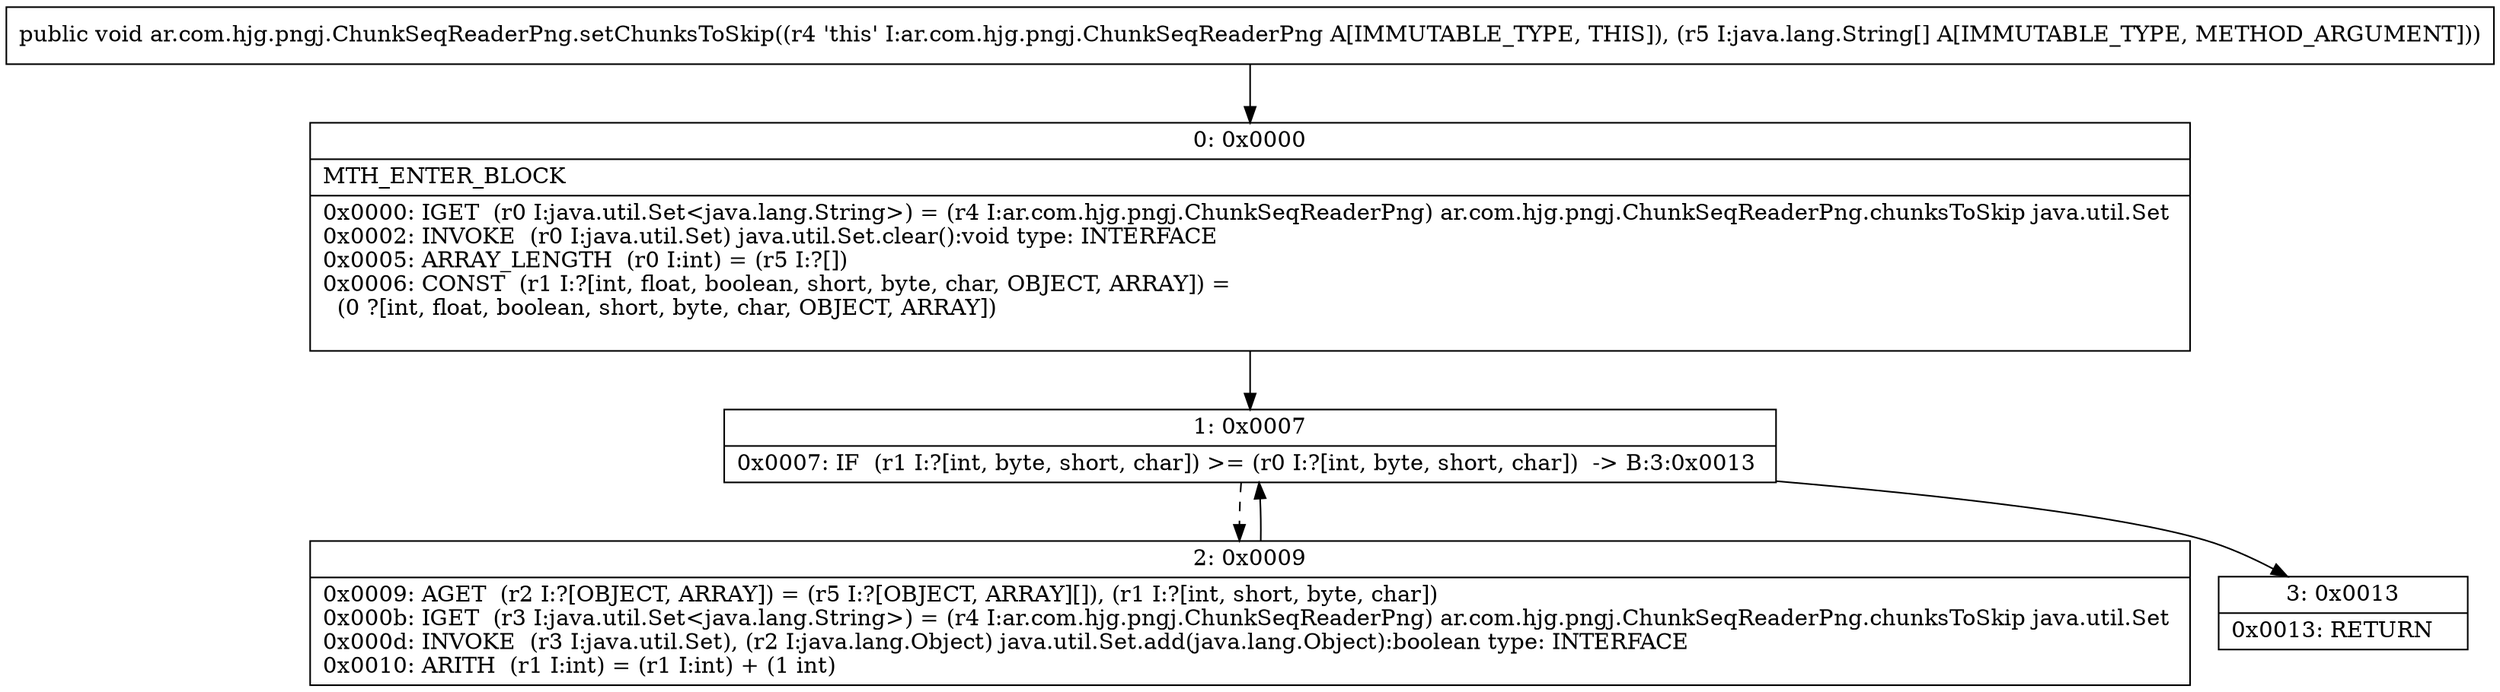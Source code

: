 digraph "CFG forar.com.hjg.pngj.ChunkSeqReaderPng.setChunksToSkip([Ljava\/lang\/String;)V" {
Node_0 [shape=record,label="{0\:\ 0x0000|MTH_ENTER_BLOCK\l|0x0000: IGET  (r0 I:java.util.Set\<java.lang.String\>) = (r4 I:ar.com.hjg.pngj.ChunkSeqReaderPng) ar.com.hjg.pngj.ChunkSeqReaderPng.chunksToSkip java.util.Set \l0x0002: INVOKE  (r0 I:java.util.Set) java.util.Set.clear():void type: INTERFACE \l0x0005: ARRAY_LENGTH  (r0 I:int) = (r5 I:?[]) \l0x0006: CONST  (r1 I:?[int, float, boolean, short, byte, char, OBJECT, ARRAY]) = \l  (0 ?[int, float, boolean, short, byte, char, OBJECT, ARRAY])\l \l}"];
Node_1 [shape=record,label="{1\:\ 0x0007|0x0007: IF  (r1 I:?[int, byte, short, char]) \>= (r0 I:?[int, byte, short, char])  \-\> B:3:0x0013 \l}"];
Node_2 [shape=record,label="{2\:\ 0x0009|0x0009: AGET  (r2 I:?[OBJECT, ARRAY]) = (r5 I:?[OBJECT, ARRAY][]), (r1 I:?[int, short, byte, char]) \l0x000b: IGET  (r3 I:java.util.Set\<java.lang.String\>) = (r4 I:ar.com.hjg.pngj.ChunkSeqReaderPng) ar.com.hjg.pngj.ChunkSeqReaderPng.chunksToSkip java.util.Set \l0x000d: INVOKE  (r3 I:java.util.Set), (r2 I:java.lang.Object) java.util.Set.add(java.lang.Object):boolean type: INTERFACE \l0x0010: ARITH  (r1 I:int) = (r1 I:int) + (1 int) \l}"];
Node_3 [shape=record,label="{3\:\ 0x0013|0x0013: RETURN   \l}"];
MethodNode[shape=record,label="{public void ar.com.hjg.pngj.ChunkSeqReaderPng.setChunksToSkip((r4 'this' I:ar.com.hjg.pngj.ChunkSeqReaderPng A[IMMUTABLE_TYPE, THIS]), (r5 I:java.lang.String[] A[IMMUTABLE_TYPE, METHOD_ARGUMENT])) }"];
MethodNode -> Node_0;
Node_0 -> Node_1;
Node_1 -> Node_2[style=dashed];
Node_1 -> Node_3;
Node_2 -> Node_1;
}


